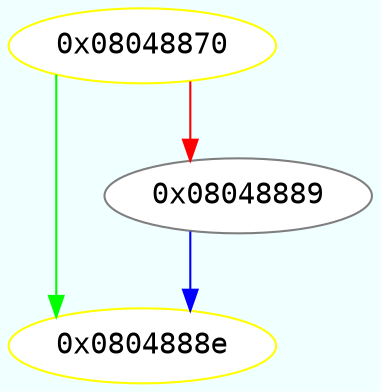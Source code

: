 digraph code {
	graph [bgcolor=azure fontsize=8 fontname="Courier" splines="ortho"];
	node [fillcolor=gray style=filled];
	edge [arrowhead="normal"];
	"0x08048870" -> "0x0804888e" [color="green"];
	"0x08048870" -> "0x08048889" [color="red"];
	"0x08048870" [URL="sym._init/0x08048870", fillcolor="white",color="yellow", fontname="Courier",label="0x08048870"]
	"0x08048889" -> "0x0804888e" [color="blue"];
	"0x08048889" [URL="sym._init/0x08048889", fillcolor="white",color="#7f7f7f", fontname="Courier",label="0x08048889"]
	"0x0804888e" [URL="sym._init/0x0804888e", fillcolor="white",color="yellow", fontname="Courier",label="0x0804888e"]
}
